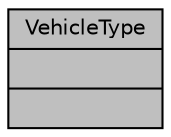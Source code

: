 digraph "VehicleType"
{
  edge [fontname="Helvetica",fontsize="10",labelfontname="Helvetica",labelfontsize="10"];
  node [fontname="Helvetica",fontsize="10",shape=record];
  Node1 [label="{VehicleType\n||}",height=0.2,width=0.4,color="black", fillcolor="grey75", style="filled", fontcolor="black"];
}
